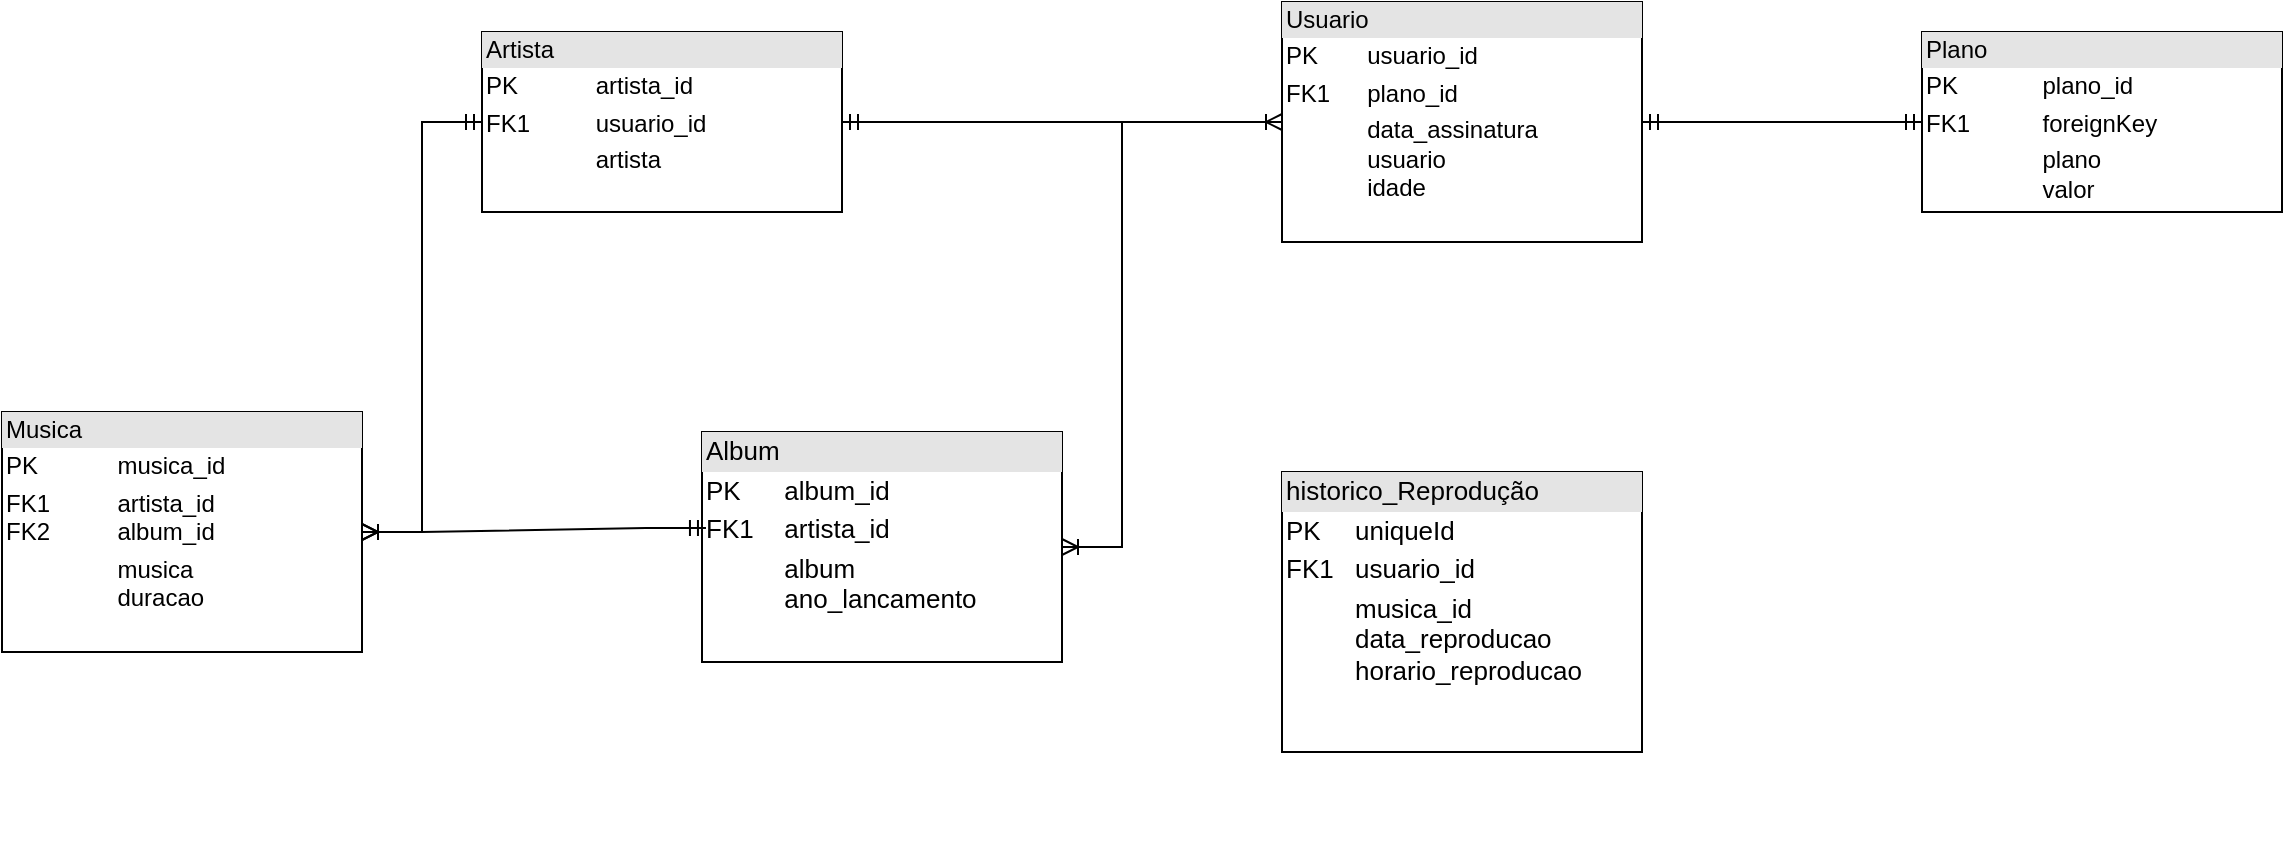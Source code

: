 <mxfile version="16.2.7" type="github">
  <diagram id="C5RBs43oDa-KdzZeNtuy" name="Page-1">
    <mxGraphModel dx="1623" dy="1630" grid="1" gridSize="10" guides="1" tooltips="1" connect="1" arrows="1" fold="1" page="1" pageScale="1" pageWidth="827" pageHeight="1169" math="0" shadow="0">
      <root>
        <mxCell id="WIyWlLk6GJQsqaUBKTNV-0" />
        <mxCell id="WIyWlLk6GJQsqaUBKTNV-1" parent="WIyWlLk6GJQsqaUBKTNV-0" />
        <mxCell id="vkZfaFKFiAYqPg6DzVtq-0" value="&lt;div style=&quot;box-sizing: border-box ; width: 100% ; background: #e4e4e4 ; padding: 2px&quot;&gt;Usuario&lt;/div&gt;&lt;table style=&quot;width: 100% ; font-size: 1em&quot; cellpadding=&quot;2&quot; cellspacing=&quot;0&quot;&gt;&lt;tbody&gt;&lt;tr&gt;&lt;td&gt;PK&lt;/td&gt;&lt;td&gt;usuario_id&lt;/td&gt;&lt;/tr&gt;&lt;tr&gt;&lt;td&gt;FK1&lt;/td&gt;&lt;td&gt;plano_id&lt;br&gt;&lt;/td&gt;&lt;/tr&gt;&lt;tr&gt;&lt;td&gt;&lt;/td&gt;&lt;td&gt;data_assinatura&lt;br&gt;usuario&lt;br&gt;idade&lt;/td&gt;&lt;/tr&gt;&lt;/tbody&gt;&lt;/table&gt;" style="verticalAlign=top;align=left;overflow=fill;html=1;" vertex="1" parent="WIyWlLk6GJQsqaUBKTNV-1">
          <mxGeometry x="380" y="-435" width="180" height="120" as="geometry" />
        </mxCell>
        <mxCell id="vkZfaFKFiAYqPg6DzVtq-1" value="&lt;div style=&quot;box-sizing: border-box ; width: 100% ; background: #e4e4e4 ; padding: 2px&quot;&gt;Plano&lt;/div&gt;&lt;table style=&quot;width: 100% ; font-size: 1em&quot; cellpadding=&quot;2&quot; cellspacing=&quot;0&quot;&gt;&lt;tbody&gt;&lt;tr&gt;&lt;td&gt;PK&lt;/td&gt;&lt;td&gt;plano_id&lt;/td&gt;&lt;/tr&gt;&lt;tr&gt;&lt;td&gt;FK1&lt;span style=&quot;white-space: pre&quot;&gt;	&lt;/span&gt;&lt;/td&gt;&lt;td&gt;foreignKey&lt;/td&gt;&lt;/tr&gt;&lt;tr&gt;&lt;td&gt;&lt;/td&gt;&lt;td&gt;plano&lt;br&gt;valor&lt;/td&gt;&lt;/tr&gt;&lt;/tbody&gt;&lt;/table&gt;" style="verticalAlign=top;align=left;overflow=fill;html=1;" vertex="1" parent="WIyWlLk6GJQsqaUBKTNV-1">
          <mxGeometry x="700" y="-420" width="180" height="90" as="geometry" />
        </mxCell>
        <mxCell id="vkZfaFKFiAYqPg6DzVtq-2" value="&lt;div style=&quot;box-sizing: border-box ; width: 100% ; background: #e4e4e4 ; padding: 2px&quot;&gt;Artista&lt;/div&gt;&lt;table style=&quot;width: 100% ; font-size: 1em&quot; cellpadding=&quot;2&quot; cellspacing=&quot;0&quot;&gt;&lt;tbody&gt;&lt;tr&gt;&lt;td&gt;PK&lt;/td&gt;&lt;td&gt;artista_id&lt;/td&gt;&lt;/tr&gt;&lt;tr&gt;&lt;td&gt;FK1&lt;/td&gt;&lt;td&gt;usuario_id&lt;/td&gt;&lt;/tr&gt;&lt;tr&gt;&lt;td&gt;&lt;/td&gt;&lt;td&gt;artista&lt;/td&gt;&lt;/tr&gt;&lt;/tbody&gt;&lt;/table&gt;" style="verticalAlign=top;align=left;overflow=fill;html=1;" vertex="1" parent="WIyWlLk6GJQsqaUBKTNV-1">
          <mxGeometry x="-20" y="-420" width="180" height="90" as="geometry" />
        </mxCell>
        <mxCell id="vkZfaFKFiAYqPg6DzVtq-6" style="edgeStyle=orthogonalEdgeStyle;rounded=0;orthogonalLoop=1;jettySize=auto;html=1;" edge="1" parent="WIyWlLk6GJQsqaUBKTNV-1">
          <mxGeometry relative="1" as="geometry">
            <mxPoint x="-120" y="-20" as="targetPoint" />
            <mxPoint x="-120" y="-20" as="sourcePoint" />
          </mxGeometry>
        </mxCell>
        <mxCell id="vkZfaFKFiAYqPg6DzVtq-4" value="&lt;div style=&quot;box-sizing: border-box; width: 100%; background: rgb(228, 228, 228); padding: 2px; font-size: 13px;&quot;&gt;Album&lt;/div&gt;&lt;table style=&quot;width: 100%; font-size: 13px;&quot; cellpadding=&quot;2&quot; cellspacing=&quot;0&quot;&gt;&lt;tbody style=&quot;font-size: 13px;&quot;&gt;&lt;tr style=&quot;font-size: 13px;&quot;&gt;&lt;td style=&quot;font-size: 13px;&quot;&gt;PK&lt;/td&gt;&lt;td style=&quot;font-size: 13px;&quot;&gt;album_id&lt;/td&gt;&lt;/tr&gt;&lt;tr style=&quot;font-size: 13px;&quot;&gt;&lt;td style=&quot;font-size: 13px;&quot;&gt;FK1&lt;/td&gt;&lt;td style=&quot;font-size: 13px;&quot;&gt;artista_id&lt;/td&gt;&lt;/tr&gt;&lt;tr style=&quot;font-size: 13px;&quot;&gt;&lt;td style=&quot;font-size: 13px;&quot;&gt;&lt;/td&gt;&lt;td style=&quot;font-size: 13px;&quot;&gt;album&lt;br style=&quot;font-size: 13px;&quot;&gt;ano_lancamento&lt;br style=&quot;font-size: 13px;&quot;&gt;&lt;br style=&quot;font-size: 13px;&quot;&gt;&lt;/td&gt;&lt;/tr&gt;&lt;/tbody&gt;&lt;/table&gt;" style="verticalAlign=middle;align=left;overflow=fill;html=1;fontSize=13;spacingTop=3;" vertex="1" parent="WIyWlLk6GJQsqaUBKTNV-1">
          <mxGeometry x="90" y="-220" width="180" height="115" as="geometry" />
        </mxCell>
        <mxCell id="vkZfaFKFiAYqPg6DzVtq-5" value="&lt;div style=&quot;box-sizing: border-box ; width: 100% ; background: #e4e4e4 ; padding: 2px&quot;&gt;Musica&lt;/div&gt;&lt;table style=&quot;width: 100% ; font-size: 1em&quot; cellpadding=&quot;2&quot; cellspacing=&quot;0&quot;&gt;&lt;tbody&gt;&lt;tr&gt;&lt;td&gt;PK&lt;/td&gt;&lt;td&gt;musica_id&lt;/td&gt;&lt;/tr&gt;&lt;tr&gt;&lt;td&gt;FK1&lt;br&gt;FK2&lt;/td&gt;&lt;td&gt;artista_id&lt;br&gt;album_id&lt;/td&gt;&lt;/tr&gt;&lt;tr&gt;&lt;td&gt;&lt;/td&gt;&lt;td&gt;musica&lt;br&gt;duracao&lt;/td&gt;&lt;/tr&gt;&lt;/tbody&gt;&lt;/table&gt;" style="verticalAlign=top;align=left;overflow=fill;html=1;" vertex="1" parent="WIyWlLk6GJQsqaUBKTNV-1">
          <mxGeometry x="-260" y="-230" width="180" height="120" as="geometry" />
        </mxCell>
        <mxCell id="vkZfaFKFiAYqPg6DzVtq-7" value="" style="edgeStyle=entityRelationEdgeStyle;fontSize=12;html=1;endArrow=ERmandOne;startArrow=ERmandOne;rounded=0;" edge="1" parent="WIyWlLk6GJQsqaUBKTNV-1" source="vkZfaFKFiAYqPg6DzVtq-0" target="vkZfaFKFiAYqPg6DzVtq-1">
          <mxGeometry width="100" height="100" relative="1" as="geometry">
            <mxPoint x="420" y="-460" as="sourcePoint" />
            <mxPoint x="520" y="-560" as="targetPoint" />
          </mxGeometry>
        </mxCell>
        <mxCell id="vkZfaFKFiAYqPg6DzVtq-8" value="" style="edgeStyle=entityRelationEdgeStyle;fontSize=12;html=1;endArrow=ERoneToMany;startArrow=ERmandOne;rounded=0;" edge="1" parent="WIyWlLk6GJQsqaUBKTNV-1" source="vkZfaFKFiAYqPg6DzVtq-2" target="vkZfaFKFiAYqPg6DzVtq-4">
          <mxGeometry width="100" height="100" relative="1" as="geometry">
            <mxPoint x="-10" y="-210" as="sourcePoint" />
            <mxPoint x="90" y="-310" as="targetPoint" />
          </mxGeometry>
        </mxCell>
        <mxCell id="vkZfaFKFiAYqPg6DzVtq-9" value="" style="edgeStyle=entityRelationEdgeStyle;fontSize=12;html=1;endArrow=ERoneToMany;startArrow=ERmandOne;rounded=0;" edge="1" parent="WIyWlLk6GJQsqaUBKTNV-1" source="vkZfaFKFiAYqPg6DzVtq-2" target="vkZfaFKFiAYqPg6DzVtq-0">
          <mxGeometry width="100" height="100" relative="1" as="geometry">
            <mxPoint x="230" y="-470" as="sourcePoint" />
            <mxPoint x="330" y="-570" as="targetPoint" />
          </mxGeometry>
        </mxCell>
        <mxCell id="vkZfaFKFiAYqPg6DzVtq-10" value="" style="edgeStyle=entityRelationEdgeStyle;fontSize=12;html=1;endArrow=ERoneToMany;startArrow=ERmandOne;rounded=0;exitX=0.011;exitY=0.417;exitDx=0;exitDy=0;exitPerimeter=0;" edge="1" parent="WIyWlLk6GJQsqaUBKTNV-1" source="vkZfaFKFiAYqPg6DzVtq-4" target="vkZfaFKFiAYqPg6DzVtq-5">
          <mxGeometry width="100" height="100" relative="1" as="geometry">
            <mxPoint x="-40" y="-200" as="sourcePoint" />
            <mxPoint x="60" y="-300" as="targetPoint" />
          </mxGeometry>
        </mxCell>
        <mxCell id="vkZfaFKFiAYqPg6DzVtq-11" value="" style="edgeStyle=entityRelationEdgeStyle;fontSize=12;html=1;endArrow=ERoneToMany;startArrow=ERmandOne;rounded=0;" edge="1" parent="WIyWlLk6GJQsqaUBKTNV-1" source="vkZfaFKFiAYqPg6DzVtq-2" target="vkZfaFKFiAYqPg6DzVtq-5">
          <mxGeometry width="100" height="100" relative="1" as="geometry">
            <mxPoint x="-200" y="-300" as="sourcePoint" />
            <mxPoint x="-100" y="-400" as="targetPoint" />
          </mxGeometry>
        </mxCell>
        <mxCell id="vkZfaFKFiAYqPg6DzVtq-12" value="&lt;div style=&quot;box-sizing: border-box ; width: 100% ; background: #e4e4e4 ; padding: 2px&quot;&gt;historico_Reprodução&lt;/div&gt;&lt;table style=&quot;width: 100% ; font-size: 1em&quot; cellpadding=&quot;2&quot; cellspacing=&quot;0&quot;&gt;&lt;tbody&gt;&lt;tr&gt;&lt;td&gt;PK&lt;/td&gt;&lt;td&gt;uniqueId&lt;/td&gt;&lt;/tr&gt;&lt;tr&gt;&lt;td&gt;FK1&lt;/td&gt;&lt;td&gt;usuario_id&lt;/td&gt;&lt;/tr&gt;&lt;tr&gt;&lt;td&gt;&lt;/td&gt;&lt;td&gt;musica_id&lt;br&gt;data_reproducao&lt;br&gt;horario_reproducao&lt;/td&gt;&lt;/tr&gt;&lt;/tbody&gt;&lt;/table&gt;" style="verticalAlign=top;align=left;overflow=fill;html=1;fontSize=13;" vertex="1" parent="WIyWlLk6GJQsqaUBKTNV-1">
          <mxGeometry x="380" y="-200" width="180" height="140" as="geometry" />
        </mxCell>
      </root>
    </mxGraphModel>
  </diagram>
</mxfile>
